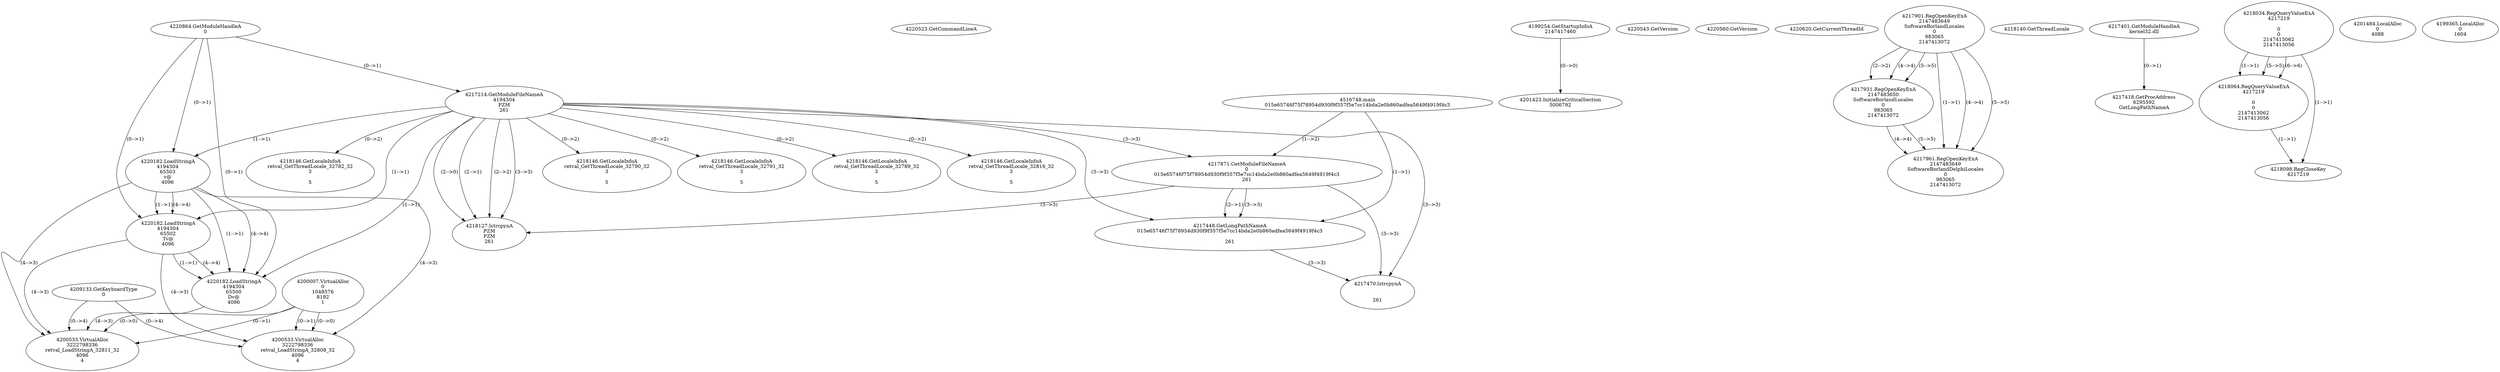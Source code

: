// Global SCDG with merge call
digraph {
	0 [label="4516748.main
015e65746f75f78954d930f9f357f5e7cc14bda2e0b860adfea5649f4919f4c3"]
	1 [label="4220864.GetModuleHandleA
0"]
	2 [label="4209133.GetKeyboardType
0"]
	3 [label="4220523.GetCommandLineA
"]
	4 [label="4199254.GetStartupInfoA
2147417460"]
	5 [label="4220543.GetVersion
"]
	6 [label="4220560.GetVersion
"]
	7 [label="4220620.GetCurrentThreadId
"]
	8 [label="4217214.GetModuleFileNameA
4194304
PZM
261"]
	1 -> 8 [label="(0-->1)"]
	9 [label="4217871.GetModuleFileNameA
0
015e65746f75f78954d930f9f357f5e7cc14bda2e0b860adfea5649f4919f4c3
261"]
	0 -> 9 [label="(1-->2)"]
	8 -> 9 [label="(3-->3)"]
	10 [label="4217901.RegOpenKeyExA
2147483649
Software\Borland\Locales
0
983065
2147413072"]
	11 [label="4217931.RegOpenKeyExA
2147483650
Software\Borland\Locales
0
983065
2147413072"]
	10 -> 11 [label="(2-->2)"]
	10 -> 11 [label="(4-->4)"]
	10 -> 11 [label="(5-->5)"]
	12 [label="4217961.RegOpenKeyExA
2147483649
Software\Borland\Delphi\Locales
0
983065
2147413072"]
	10 -> 12 [label="(1-->1)"]
	10 -> 12 [label="(4-->4)"]
	11 -> 12 [label="(4-->4)"]
	10 -> 12 [label="(5-->5)"]
	11 -> 12 [label="(5-->5)"]
	13 [label="4218127.lstrcpynA
PZM
PZM
261"]
	8 -> 13 [label="(2-->1)"]
	8 -> 13 [label="(2-->2)"]
	8 -> 13 [label="(3-->3)"]
	9 -> 13 [label="(3-->3)"]
	8 -> 13 [label="(2-->0)"]
	14 [label="4218140.GetThreadLocale
"]
	15 [label="4218146.GetLocaleInfoA
retval_GetThreadLocale_32782_32
3

5"]
	8 -> 15 [label="(0-->2)"]
	16 [label="4220182.LoadStringA
4194304
65503
\v@
4096"]
	1 -> 16 [label="(0-->1)"]
	8 -> 16 [label="(1-->1)"]
	17 [label="4201423.InitializeCriticalSection
5006792"]
	4 -> 17 [label="(0-->0)"]
	18 [label="4217401.GetModuleHandleA
kernel32.dll"]
	19 [label="4217418.GetProcAddress
6295592
GetLongPathNameA"]
	18 -> 19 [label="(0-->1)"]
	20 [label="4217448.GetLongPathNameA
015e65746f75f78954d930f9f357f5e7cc14bda2e0b860adfea5649f4919f4c3

261"]
	0 -> 20 [label="(1-->1)"]
	9 -> 20 [label="(2-->1)"]
	8 -> 20 [label="(3-->3)"]
	9 -> 20 [label="(3-->3)"]
	21 [label="4217470.lstrcpynA


261"]
	8 -> 21 [label="(3-->3)"]
	9 -> 21 [label="(3-->3)"]
	20 -> 21 [label="(3-->3)"]
	22 [label="4218034.RegQueryValueExA
4217219

0
0
2147413062
2147413056"]
	23 [label="4218064.RegQueryValueExA
4217219

0
0
2147413062
2147413056"]
	22 -> 23 [label="(1-->1)"]
	22 -> 23 [label="(5-->5)"]
	22 -> 23 [label="(6-->6)"]
	24 [label="4218098.RegCloseKey
4217219"]
	22 -> 24 [label="(1-->1)"]
	23 -> 24 [label="(1-->1)"]
	25 [label="4218146.GetLocaleInfoA
retval_GetThreadLocale_32790_32
3

5"]
	8 -> 25 [label="(0-->2)"]
	26 [label="4220182.LoadStringA
4194304
65502
Tv@
4096"]
	1 -> 26 [label="(0-->1)"]
	8 -> 26 [label="(1-->1)"]
	16 -> 26 [label="(1-->1)"]
	16 -> 26 [label="(4-->4)"]
	27 [label="4201484.LocalAlloc
0
4088"]
	28 [label="4200007.VirtualAlloc
0
1048576
8192
1"]
	29 [label="4199365.LocalAlloc
0
1604"]
	30 [label="4200533.VirtualAlloc
3222798336
retval_LoadStringA_32808_32
4096
4"]
	28 -> 30 [label="(0-->1)"]
	16 -> 30 [label="(4-->3)"]
	26 -> 30 [label="(4-->3)"]
	2 -> 30 [label="(0-->4)"]
	28 -> 30 [label="(0-->0)"]
	31 [label="4218146.GetLocaleInfoA
retval_GetThreadLocale_32791_32
3

5"]
	8 -> 31 [label="(0-->2)"]
	32 [label="4218146.GetLocaleInfoA
retval_GetThreadLocale_32789_32
3

5"]
	8 -> 32 [label="(0-->2)"]
	33 [label="4220182.LoadStringA
4194304
65500
Dv@
4096"]
	1 -> 33 [label="(0-->1)"]
	8 -> 33 [label="(1-->1)"]
	16 -> 33 [label="(1-->1)"]
	26 -> 33 [label="(1-->1)"]
	16 -> 33 [label="(4-->4)"]
	26 -> 33 [label="(4-->4)"]
	34 [label="4200533.VirtualAlloc
3222798336
retval_LoadStringA_32811_32
4096
4"]
	28 -> 34 [label="(0-->1)"]
	16 -> 34 [label="(4-->3)"]
	26 -> 34 [label="(4-->3)"]
	33 -> 34 [label="(4-->3)"]
	2 -> 34 [label="(0-->4)"]
	28 -> 34 [label="(0-->0)"]
	35 [label="4218146.GetLocaleInfoA
retval_GetThreadLocale_32816_32
3

5"]
	8 -> 35 [label="(0-->2)"]
}
